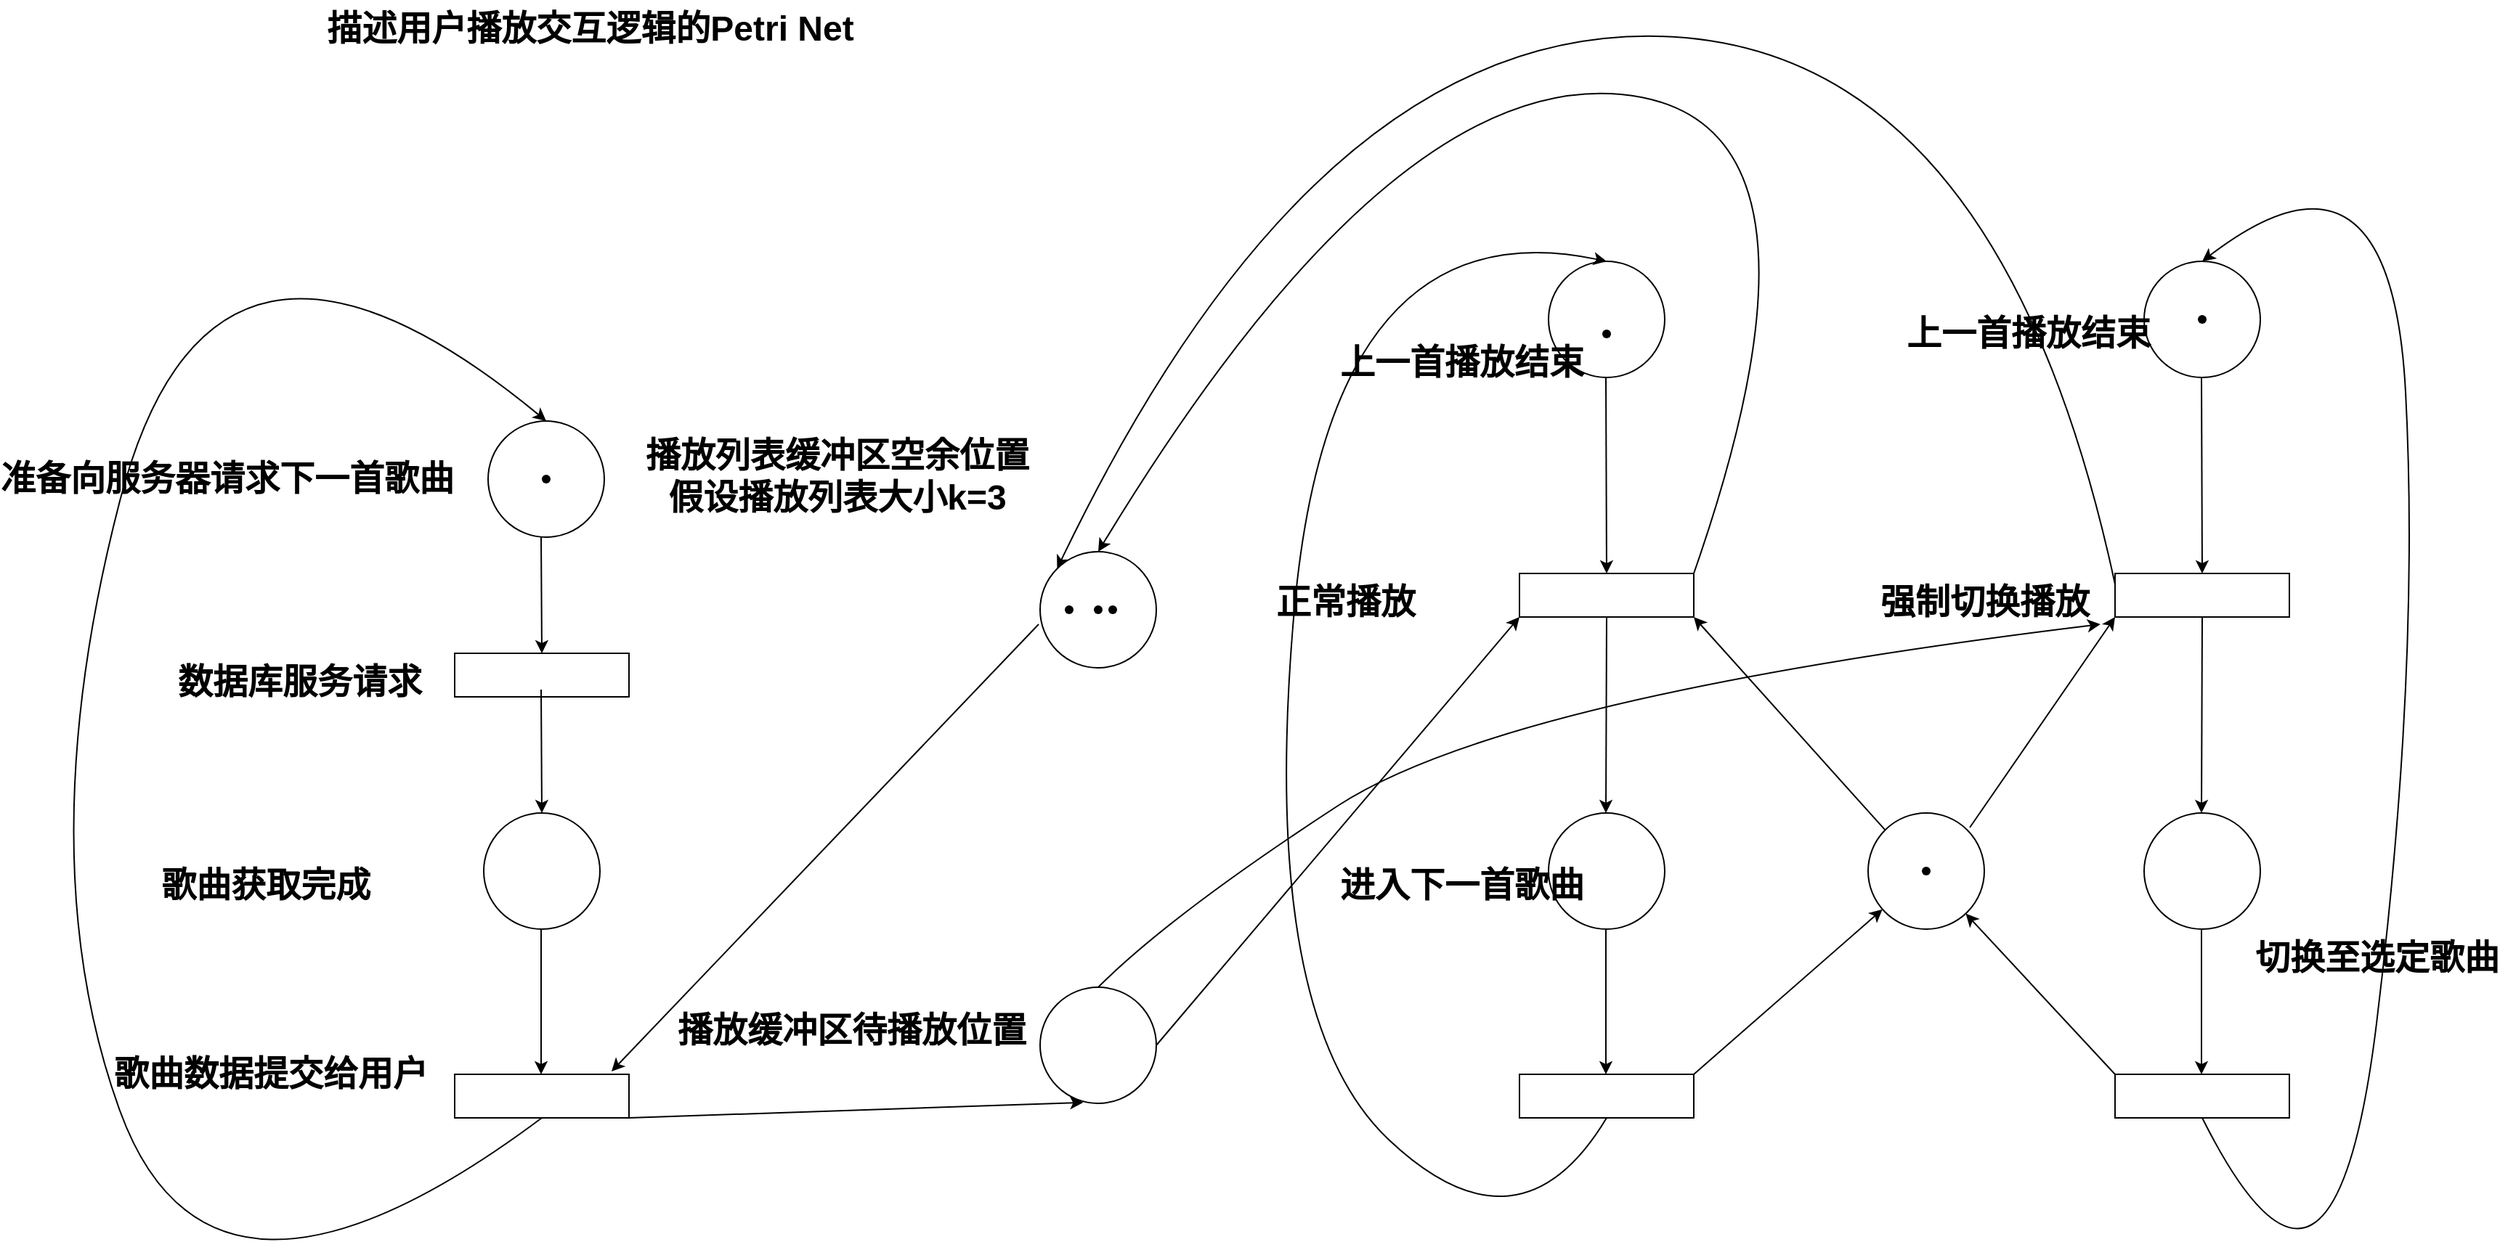 <mxfile version="17.4.6" type="device"><diagram id="tt-n_ybzdtegexE_SeSa" name="Page-1"><mxGraphModel dx="4424" dy="1270" grid="1" gridSize="10" guides="1" tooltips="1" connect="1" arrows="1" fold="1" page="1" pageScale="1" pageWidth="827" pageHeight="1169" math="0" shadow="0"><root><mxCell id="0"/><mxCell id="1" parent="0"/><mxCell id="gx66Od1hIUF6DMpixneE-1" value="" style="ellipse;whiteSpace=wrap;html=1;aspect=fixed;" parent="1" vertex="1"><mxGeometry x="-510" y="350" width="80" height="80" as="geometry"/></mxCell><mxCell id="gx66Od1hIUF6DMpixneE-2" value="" style="rounded=0;whiteSpace=wrap;html=1;" parent="1" vertex="1"><mxGeometry x="-533" y="800" width="120" height="30" as="geometry"/></mxCell><mxCell id="gx66Od1hIUF6DMpixneE-3" value="" style="rounded=0;whiteSpace=wrap;html=1;" parent="1" vertex="1"><mxGeometry x="200" y="455" width="120" height="30" as="geometry"/></mxCell><mxCell id="gx66Od1hIUF6DMpixneE-4" value="" style="rounded=0;whiteSpace=wrap;html=1;" parent="1" vertex="1"><mxGeometry x="610" y="455" width="120" height="30" as="geometry"/></mxCell><mxCell id="gx66Od1hIUF6DMpixneE-5" value="" style="endArrow=classic;html=1;rounded=0;entryX=0.5;entryY=0;entryDx=0;entryDy=0;" parent="1" target="gx66Od1hIUF6DMpixneE-11" edge="1"><mxGeometry width="50" height="50" relative="1" as="geometry"><mxPoint x="-473.5" y="430" as="sourcePoint"/><mxPoint x="-473.5" y="530" as="targetPoint"/></mxGeometry></mxCell><mxCell id="gx66Od1hIUF6DMpixneE-7" value="" style="curved=1;endArrow=classic;html=1;rounded=0;exitX=0.5;exitY=1;exitDx=0;exitDy=0;entryX=0.5;entryY=0;entryDx=0;entryDy=0;" parent="1" edge="1" target="gx66Od1hIUF6DMpixneE-1" source="gx66Od1hIUF6DMpixneE-2"><mxGeometry width="50" height="50" relative="1" as="geometry"><mxPoint x="-747" y="800" as="sourcePoint"/><mxPoint x="-520" y="270" as="targetPoint"/><Array as="points"><mxPoint x="-700" y="1000"/><mxPoint x="-827" y="650"/><mxPoint x="-700" y="160"/></Array></mxGeometry></mxCell><mxCell id="gx66Od1hIUF6DMpixneE-8" value="" style="ellipse;whiteSpace=wrap;html=1;aspect=fixed;" parent="1" vertex="1"><mxGeometry x="-513" y="620" width="80" height="80" as="geometry"/></mxCell><mxCell id="gx66Od1hIUF6DMpixneE-9" value="" style="ellipse;whiteSpace=wrap;html=1;aspect=fixed;" parent="1" vertex="1"><mxGeometry x="440" y="620" width="80" height="80" as="geometry"/></mxCell><mxCell id="gx66Od1hIUF6DMpixneE-10" value="" style="ellipse;whiteSpace=wrap;html=1;aspect=fixed;" parent="1" vertex="1"><mxGeometry x="-130" y="740" width="80" height="80" as="geometry"/></mxCell><mxCell id="gx66Od1hIUF6DMpixneE-11" value="" style="rounded=0;whiteSpace=wrap;html=1;" parent="1" vertex="1"><mxGeometry x="-533" y="510" width="120" height="30" as="geometry"/></mxCell><mxCell id="gx66Od1hIUF6DMpixneE-12" value="" style="endArrow=classic;html=1;rounded=0;" parent="1" edge="1"><mxGeometry width="50" height="50" relative="1" as="geometry"><mxPoint x="-473.5" y="535" as="sourcePoint"/><mxPoint x="-473" y="620" as="targetPoint"/></mxGeometry></mxCell><mxCell id="gx66Od1hIUF6DMpixneE-13" value="" style="endArrow=classic;html=1;rounded=0;" parent="1" edge="1"><mxGeometry width="50" height="50" relative="1" as="geometry"><mxPoint x="-473.5" y="700" as="sourcePoint"/><mxPoint x="-473.5" y="800" as="targetPoint"/></mxGeometry></mxCell><mxCell id="gx66Od1hIUF6DMpixneE-14" value="" style="endArrow=classic;html=1;rounded=0;entryX=0.9;entryY=-0.067;entryDx=0;entryDy=0;entryPerimeter=0;" parent="1" edge="1" target="gx66Od1hIUF6DMpixneE-2"><mxGeometry width="50" height="50" relative="1" as="geometry"><mxPoint x="-131" y="490" as="sourcePoint"/><mxPoint x="-131" y="590" as="targetPoint"/></mxGeometry></mxCell><mxCell id="gx66Od1hIUF6DMpixneE-15" value="" style="endArrow=classic;html=1;rounded=0;" parent="1" edge="1"><mxGeometry width="50" height="50" relative="1" as="geometry"><mxPoint x="669.5" y="700" as="sourcePoint"/><mxPoint x="669.5" y="800" as="targetPoint"/></mxGeometry></mxCell><mxCell id="gx66Od1hIUF6DMpixneE-16" value="" style="endArrow=classic;html=1;rounded=0;" parent="1" edge="1"><mxGeometry width="50" height="50" relative="1" as="geometry"><mxPoint x="259.5" y="700" as="sourcePoint"/><mxPoint x="259.5" y="800" as="targetPoint"/></mxGeometry></mxCell><mxCell id="gx66Od1hIUF6DMpixneE-17" value="" style="endArrow=classic;html=1;rounded=0;exitX=0.5;exitY=1;exitDx=0;exitDy=0;" parent="1" edge="1" source="gx66Od1hIUF6DMpixneE-4"><mxGeometry width="50" height="50" relative="1" as="geometry"><mxPoint x="669.5" y="520" as="sourcePoint"/><mxPoint x="669.5" y="620" as="targetPoint"/></mxGeometry></mxCell><mxCell id="gx66Od1hIUF6DMpixneE-18" value="" style="endArrow=classic;html=1;rounded=0;exitX=0.5;exitY=1;exitDx=0;exitDy=0;" parent="1" edge="1" source="gx66Od1hIUF6DMpixneE-3"><mxGeometry width="50" height="50" relative="1" as="geometry"><mxPoint x="259.5" y="520" as="sourcePoint"/><mxPoint x="259.5" y="620" as="targetPoint"/></mxGeometry></mxCell><mxCell id="gx66Od1hIUF6DMpixneE-19" value="" style="endArrow=classic;html=1;rounded=0;entryX=0.5;entryY=0;entryDx=0;entryDy=0;" parent="1" edge="1" target="gx66Od1hIUF6DMpixneE-4"><mxGeometry width="50" height="50" relative="1" as="geometry"><mxPoint x="669.5" y="320" as="sourcePoint"/><mxPoint x="669.5" y="420" as="targetPoint"/></mxGeometry></mxCell><mxCell id="gx66Od1hIUF6DMpixneE-20" value="" style="endArrow=classic;html=1;rounded=0;entryX=0.5;entryY=0;entryDx=0;entryDy=0;" parent="1" edge="1" target="gx66Od1hIUF6DMpixneE-3"><mxGeometry width="50" height="50" relative="1" as="geometry"><mxPoint x="259.5" y="320" as="sourcePoint"/><mxPoint x="259.5" y="420" as="targetPoint"/></mxGeometry></mxCell><mxCell id="NkMOAGfChB8JKI2HqVOL-1" value="" style="ellipse;whiteSpace=wrap;html=1;aspect=fixed;" vertex="1" parent="1"><mxGeometry x="630" y="620" width="80" height="80" as="geometry"/></mxCell><mxCell id="NkMOAGfChB8JKI2HqVOL-2" value="" style="ellipse;whiteSpace=wrap;html=1;aspect=fixed;" vertex="1" parent="1"><mxGeometry x="630" y="240" width="80" height="80" as="geometry"/></mxCell><mxCell id="NkMOAGfChB8JKI2HqVOL-3" value="" style="ellipse;whiteSpace=wrap;html=1;aspect=fixed;" vertex="1" parent="1"><mxGeometry x="220" y="620" width="80" height="80" as="geometry"/></mxCell><mxCell id="NkMOAGfChB8JKI2HqVOL-4" value="" style="ellipse;whiteSpace=wrap;html=1;aspect=fixed;" vertex="1" parent="1"><mxGeometry x="-130" y="440" width="80" height="80" as="geometry"/></mxCell><mxCell id="NkMOAGfChB8JKI2HqVOL-5" value="" style="ellipse;whiteSpace=wrap;html=1;aspect=fixed;" vertex="1" parent="1"><mxGeometry x="220" y="240" width="80" height="80" as="geometry"/></mxCell><mxCell id="NkMOAGfChB8JKI2HqVOL-6" value="" style="rounded=0;whiteSpace=wrap;html=1;" vertex="1" parent="1"><mxGeometry x="200" y="800" width="120" height="30" as="geometry"/></mxCell><mxCell id="NkMOAGfChB8JKI2HqVOL-7" value="" style="rounded=0;whiteSpace=wrap;html=1;" vertex="1" parent="1"><mxGeometry x="610" y="800" width="120" height="30" as="geometry"/></mxCell><mxCell id="NkMOAGfChB8JKI2HqVOL-8" value="" style="curved=1;endArrow=classic;html=1;rounded=0;exitX=0.5;exitY=1;exitDx=0;exitDy=0;entryX=0.5;entryY=0;entryDx=0;entryDy=0;" edge="1" parent="1" source="NkMOAGfChB8JKI2HqVOL-6" target="NkMOAGfChB8JKI2HqVOL-5"><mxGeometry width="50" height="50" relative="1" as="geometry"><mxPoint x="220" y="940" as="sourcePoint"/><mxPoint x="80" y="630" as="targetPoint"/><Array as="points"><mxPoint x="200" y="930"/><mxPoint x="20" y="760"/><mxPoint x="70" y="200"/></Array></mxGeometry></mxCell><mxCell id="NkMOAGfChB8JKI2HqVOL-9" value="" style="endArrow=classic;html=1;rounded=0;entryX=0.371;entryY=0.992;entryDx=0;entryDy=0;entryPerimeter=0;" edge="1" parent="1" target="gx66Od1hIUF6DMpixneE-10"><mxGeometry width="50" height="50" relative="1" as="geometry"><mxPoint x="-413" y="830" as="sourcePoint"/><mxPoint x="-363" y="780" as="targetPoint"/></mxGeometry></mxCell><mxCell id="NkMOAGfChB8JKI2HqVOL-10" value="" style="curved=1;endArrow=classic;html=1;rounded=0;exitX=0.5;exitY=1;exitDx=0;exitDy=0;entryX=0.5;entryY=0;entryDx=0;entryDy=0;" edge="1" parent="1" source="NkMOAGfChB8JKI2HqVOL-7" target="NkMOAGfChB8JKI2HqVOL-2"><mxGeometry width="50" height="50" relative="1" as="geometry"><mxPoint x="610" y="970" as="sourcePoint"/><mxPoint x="810" y="250" as="targetPoint"/><Array as="points"><mxPoint x="760" y="1010"/><mxPoint x="820" y="520"/><mxPoint x="800" y="140"/></Array></mxGeometry></mxCell><mxCell id="NkMOAGfChB8JKI2HqVOL-11" value="" style="endArrow=classic;html=1;rounded=0;" edge="1" parent="1" target="gx66Od1hIUF6DMpixneE-9"><mxGeometry width="50" height="50" relative="1" as="geometry"><mxPoint x="610" y="800" as="sourcePoint"/><mxPoint x="660" y="750" as="targetPoint"/></mxGeometry></mxCell><mxCell id="NkMOAGfChB8JKI2HqVOL-12" value="" style="endArrow=classic;html=1;rounded=0;" edge="1" parent="1" target="gx66Od1hIUF6DMpixneE-9"><mxGeometry width="50" height="50" relative="1" as="geometry"><mxPoint x="320" y="800" as="sourcePoint"/><mxPoint x="370" y="750" as="targetPoint"/></mxGeometry></mxCell><mxCell id="NkMOAGfChB8JKI2HqVOL-13" value="" style="endArrow=classic;html=1;rounded=0;exitX=0;exitY=0;exitDx=0;exitDy=0;entryX=1;entryY=1;entryDx=0;entryDy=0;" edge="1" parent="1" source="gx66Od1hIUF6DMpixneE-9" target="gx66Od1hIUF6DMpixneE-3"><mxGeometry width="50" height="50" relative="1" as="geometry"><mxPoint x="414" y="590" as="sourcePoint"/><mxPoint x="464" y="540" as="targetPoint"/></mxGeometry></mxCell><mxCell id="NkMOAGfChB8JKI2HqVOL-14" value="" style="endArrow=classic;html=1;rounded=0;entryX=0;entryY=1;entryDx=0;entryDy=0;" edge="1" parent="1" target="gx66Od1hIUF6DMpixneE-4"><mxGeometry width="50" height="50" relative="1" as="geometry"><mxPoint x="510" y="630" as="sourcePoint"/><mxPoint x="560" y="580" as="targetPoint"/></mxGeometry></mxCell><mxCell id="NkMOAGfChB8JKI2HqVOL-15" value="" style="curved=1;endArrow=classic;html=1;rounded=0;entryX=0.5;entryY=0;entryDx=0;entryDy=0;exitX=1;exitY=0;exitDx=0;exitDy=0;" edge="1" parent="1" source="gx66Od1hIUF6DMpixneE-3" target="NkMOAGfChB8JKI2HqVOL-4"><mxGeometry width="50" height="50" relative="1" as="geometry"><mxPoint x="330" y="455" as="sourcePoint"/><mxPoint x="350" y="40" as="targetPoint"/><Array as="points"><mxPoint x="430" y="140"/><mxPoint x="110" y="110"/></Array></mxGeometry></mxCell><mxCell id="NkMOAGfChB8JKI2HqVOL-16" value="" style="endArrow=classic;html=1;rounded=0;exitX=1;exitY=0.5;exitDx=0;exitDy=0;entryX=0;entryY=1;entryDx=0;entryDy=0;" edge="1" parent="1" source="gx66Od1hIUF6DMpixneE-10" target="gx66Od1hIUF6DMpixneE-3"><mxGeometry width="50" height="50" relative="1" as="geometry"><mxPoint x="80" y="630" as="sourcePoint"/><mxPoint x="130" y="580" as="targetPoint"/></mxGeometry></mxCell><mxCell id="NkMOAGfChB8JKI2HqVOL-17" value="" style="curved=1;endArrow=classic;html=1;rounded=0;exitX=0;exitY=0.25;exitDx=0;exitDy=0;entryX=0;entryY=0;entryDx=0;entryDy=0;" edge="1" parent="1" source="gx66Od1hIUF6DMpixneE-4" target="NkMOAGfChB8JKI2HqVOL-4"><mxGeometry width="50" height="50" relative="1" as="geometry"><mxPoint x="510" y="340" as="sourcePoint"/><mxPoint x="-60" y="160" as="targetPoint"/><Array as="points"><mxPoint x="530" y="90"/><mxPoint x="60" y="80"/></Array></mxGeometry></mxCell><mxCell id="NkMOAGfChB8JKI2HqVOL-21" value="准备向服务器请求下一首歌曲" style="text;strokeColor=none;fillColor=none;html=1;fontSize=24;fontStyle=1;verticalAlign=middle;align=center;" vertex="1" parent="1"><mxGeometry x="-740" y="370" width="100" height="40" as="geometry"/></mxCell><mxCell id="NkMOAGfChB8JKI2HqVOL-24" value="歌曲获取完成&amp;nbsp;" style="text;strokeColor=none;fillColor=none;html=1;fontSize=24;fontStyle=1;verticalAlign=middle;align=center;" vertex="1" parent="1"><mxGeometry x="-710" y="650" width="100" height="40" as="geometry"/></mxCell><mxCell id="NkMOAGfChB8JKI2HqVOL-25" value="播放列表缓冲区空余位置&lt;br&gt;假设播放列表大小k=3" style="text;strokeColor=none;fillColor=none;html=1;fontSize=24;fontStyle=1;verticalAlign=middle;align=center;" vertex="1" parent="1"><mxGeometry x="-320" y="365" width="100" height="45" as="geometry"/></mxCell><mxCell id="NkMOAGfChB8JKI2HqVOL-26" value="播放缓冲区待播放位置" style="text;strokeColor=none;fillColor=none;html=1;fontSize=24;fontStyle=1;verticalAlign=middle;align=center;" vertex="1" parent="1"><mxGeometry x="-310" y="750" width="100" height="40" as="geometry"/></mxCell><mxCell id="NkMOAGfChB8JKI2HqVOL-27" value="上一首播放结束" style="text;strokeColor=none;fillColor=none;html=1;fontSize=24;fontStyle=1;verticalAlign=middle;align=center;" vertex="1" parent="1"><mxGeometry x="110" y="290" width="100" height="40" as="geometry"/></mxCell><mxCell id="NkMOAGfChB8JKI2HqVOL-28" value="上一首播放结束" style="text;strokeColor=none;fillColor=none;html=1;fontSize=24;fontStyle=1;verticalAlign=middle;align=center;" vertex="1" parent="1"><mxGeometry x="500" y="270" width="100" height="40" as="geometry"/></mxCell><mxCell id="NkMOAGfChB8JKI2HqVOL-29" value="正常播放" style="text;strokeColor=none;fillColor=none;html=1;fontSize=24;fontStyle=1;verticalAlign=middle;align=center;" vertex="1" parent="1"><mxGeometry x="30" y="455" width="100" height="40" as="geometry"/></mxCell><mxCell id="NkMOAGfChB8JKI2HqVOL-30" value="强制切换播放" style="text;strokeColor=none;fillColor=none;html=1;fontSize=24;fontStyle=1;verticalAlign=middle;align=center;" vertex="1" parent="1"><mxGeometry x="470" y="455" width="100" height="40" as="geometry"/></mxCell><mxCell id="NkMOAGfChB8JKI2HqVOL-31" value="进入下一首歌曲" style="text;strokeColor=none;fillColor=none;html=1;fontSize=24;fontStyle=1;verticalAlign=middle;align=center;" vertex="1" parent="1"><mxGeometry x="110" y="650" width="100" height="40" as="geometry"/></mxCell><mxCell id="NkMOAGfChB8JKI2HqVOL-32" value="切换至选定歌曲" style="text;strokeColor=none;fillColor=none;html=1;fontSize=24;fontStyle=1;verticalAlign=middle;align=center;" vertex="1" parent="1"><mxGeometry x="740" y="700" width="100" height="40" as="geometry"/></mxCell><mxCell id="NkMOAGfChB8JKI2HqVOL-33" value="数据库服务请求" style="text;strokeColor=none;fillColor=none;html=1;fontSize=24;fontStyle=1;verticalAlign=middle;align=center;" vertex="1" parent="1"><mxGeometry x="-690" y="510" width="100" height="40" as="geometry"/></mxCell><mxCell id="NkMOAGfChB8JKI2HqVOL-35" value="歌曲数据提交给用户" style="text;strokeColor=none;fillColor=none;html=1;fontSize=24;fontStyle=1;verticalAlign=middle;align=center;" vertex="1" parent="1"><mxGeometry x="-710" y="780" width="100" height="40" as="geometry"/></mxCell><mxCell id="NkMOAGfChB8JKI2HqVOL-38" value="描述用户播放交互逻辑的Petri Net" style="text;strokeColor=none;fillColor=none;html=1;fontSize=24;fontStyle=1;verticalAlign=middle;align=center;" vertex="1" parent="1"><mxGeometry x="-490" y="60" width="100" height="40" as="geometry"/></mxCell><mxCell id="NkMOAGfChB8JKI2HqVOL-39" value="" style="shape=waypoint;sketch=0;fillStyle=solid;size=6;pointerEvents=1;points=[];fillColor=none;resizable=0;rotatable=0;perimeter=centerPerimeter;snapToPoint=1;" vertex="1" parent="1"><mxGeometry x="-130" y="460" width="40" height="40" as="geometry"/></mxCell><mxCell id="NkMOAGfChB8JKI2HqVOL-40" value="" style="shape=waypoint;sketch=0;fillStyle=solid;size=6;pointerEvents=1;points=[];fillColor=none;resizable=0;rotatable=0;perimeter=centerPerimeter;snapToPoint=1;" vertex="1" parent="1"><mxGeometry x="-490" y="370" width="40" height="40" as="geometry"/></mxCell><mxCell id="NkMOAGfChB8JKI2HqVOL-41" value="" style="shape=waypoint;sketch=0;fillStyle=solid;size=6;pointerEvents=1;points=[];fillColor=none;resizable=0;rotatable=0;perimeter=centerPerimeter;snapToPoint=1;" vertex="1" parent="1"><mxGeometry x="650" y="260" width="40" height="40" as="geometry"/></mxCell><mxCell id="NkMOAGfChB8JKI2HqVOL-42" value="" style="shape=waypoint;sketch=0;fillStyle=solid;size=6;pointerEvents=1;points=[];fillColor=none;resizable=0;rotatable=0;perimeter=centerPerimeter;snapToPoint=1;" vertex="1" parent="1"><mxGeometry x="240" y="270" width="40" height="40" as="geometry"/></mxCell><mxCell id="NkMOAGfChB8JKI2HqVOL-43" value="" style="shape=waypoint;sketch=0;fillStyle=solid;size=6;pointerEvents=1;points=[];fillColor=none;resizable=0;rotatable=0;perimeter=centerPerimeter;snapToPoint=1;" vertex="1" parent="1"><mxGeometry x="460" y="640" width="40" height="40" as="geometry"/></mxCell><mxCell id="NkMOAGfChB8JKI2HqVOL-44" value="" style="curved=1;endArrow=classic;html=1;rounded=0;" edge="1" parent="1"><mxGeometry width="50" height="50" relative="1" as="geometry"><mxPoint x="-90" y="740" as="sourcePoint"/><mxPoint x="600" y="490" as="targetPoint"/><Array as="points"><mxPoint x="-40" y="690"/><mxPoint x="190" y="540"/></Array></mxGeometry></mxCell><mxCell id="NkMOAGfChB8JKI2HqVOL-45" value="" style="shape=waypoint;sketch=0;fillStyle=solid;size=6;pointerEvents=1;points=[];fillColor=none;resizable=0;rotatable=0;perimeter=centerPerimeter;snapToPoint=1;" vertex="1" parent="1"><mxGeometry x="-100" y="460" width="40" height="40" as="geometry"/></mxCell><mxCell id="NkMOAGfChB8JKI2HqVOL-46" value="" style="shape=waypoint;sketch=0;fillStyle=solid;size=6;pointerEvents=1;points=[];fillColor=none;resizable=0;rotatable=0;perimeter=centerPerimeter;snapToPoint=1;" vertex="1" parent="1"><mxGeometry x="-110" y="460" width="40" height="40" as="geometry"/></mxCell></root></mxGraphModel></diagram></mxfile>